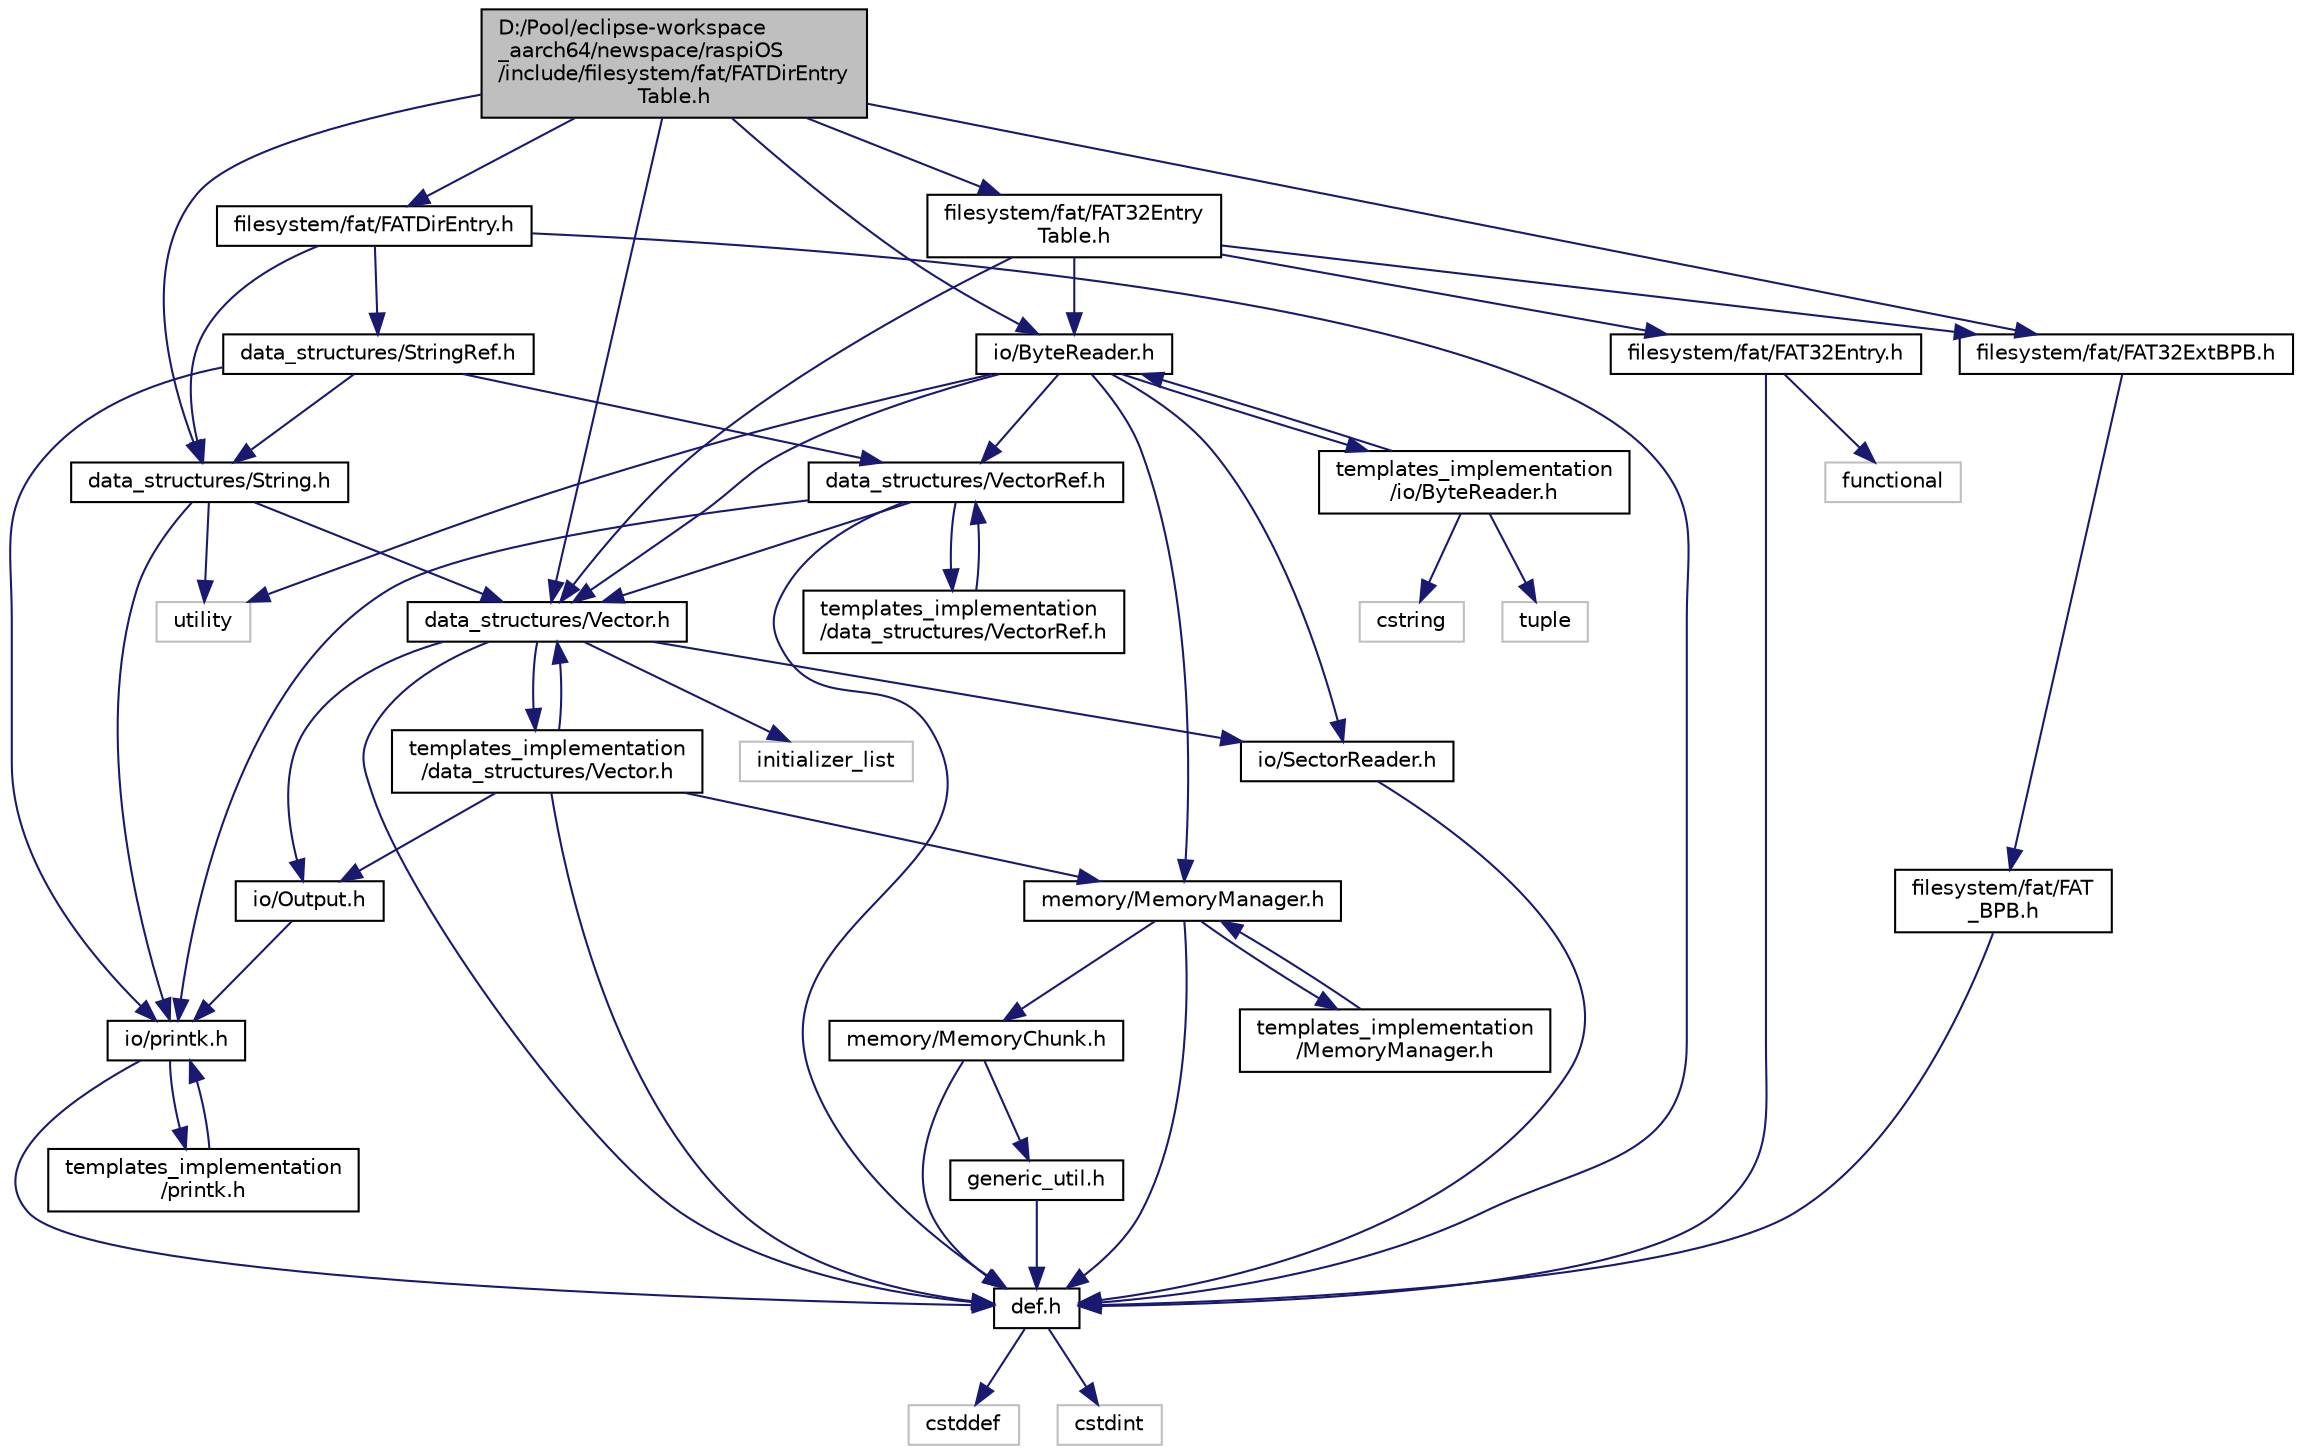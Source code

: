 digraph "D:/Pool/eclipse-workspace_aarch64/newspace/raspiOS/include/filesystem/fat/FATDirEntryTable.h"
{
  edge [fontname="Helvetica",fontsize="10",labelfontname="Helvetica",labelfontsize="10"];
  node [fontname="Helvetica",fontsize="10",shape=record];
  Node1129 [label="D:/Pool/eclipse-workspace\l_aarch64/newspace/raspiOS\l/include/filesystem/fat/FATDirEntry\lTable.h",height=0.2,width=0.4,color="black", fillcolor="grey75", style="filled", fontcolor="black"];
  Node1129 -> Node1130 [color="midnightblue",fontsize="10",style="solid",fontname="Helvetica"];
  Node1130 [label="data_structures/Vector.h",height=0.2,width=0.4,color="black", fillcolor="white", style="filled",URL="$d0/d70/data__structures_2_vector_8h.html"];
  Node1130 -> Node1131 [color="midnightblue",fontsize="10",style="solid",fontname="Helvetica"];
  Node1131 [label="def.h",height=0.2,width=0.4,color="black", fillcolor="white", style="filled",URL="$d4/da4/def_8h.html"];
  Node1131 -> Node1132 [color="midnightblue",fontsize="10",style="solid",fontname="Helvetica"];
  Node1132 [label="cstddef",height=0.2,width=0.4,color="grey75", fillcolor="white", style="filled"];
  Node1131 -> Node1133 [color="midnightblue",fontsize="10",style="solid",fontname="Helvetica"];
  Node1133 [label="cstdint",height=0.2,width=0.4,color="grey75", fillcolor="white", style="filled"];
  Node1130 -> Node1134 [color="midnightblue",fontsize="10",style="solid",fontname="Helvetica"];
  Node1134 [label="initializer_list",height=0.2,width=0.4,color="grey75", fillcolor="white", style="filled"];
  Node1130 -> Node1135 [color="midnightblue",fontsize="10",style="solid",fontname="Helvetica"];
  Node1135 [label="io/SectorReader.h",height=0.2,width=0.4,color="black", fillcolor="white", style="filled",URL="$db/d73/_sector_reader_8h.html"];
  Node1135 -> Node1131 [color="midnightblue",fontsize="10",style="solid",fontname="Helvetica"];
  Node1130 -> Node1136 [color="midnightblue",fontsize="10",style="solid",fontname="Helvetica"];
  Node1136 [label="io/Output.h",height=0.2,width=0.4,color="black", fillcolor="white", style="filled",URL="$d6/d77/_output_8h.html"];
  Node1136 -> Node1137 [color="midnightblue",fontsize="10",style="solid",fontname="Helvetica"];
  Node1137 [label="io/printk.h",height=0.2,width=0.4,color="black", fillcolor="white", style="filled",URL="$dd/d17/io_2printk_8h.html"];
  Node1137 -> Node1131 [color="midnightblue",fontsize="10",style="solid",fontname="Helvetica"];
  Node1137 -> Node1138 [color="midnightblue",fontsize="10",style="solid",fontname="Helvetica"];
  Node1138 [label="templates_implementation\l/printk.h",height=0.2,width=0.4,color="black", fillcolor="white", style="filled",URL="$d7/d95/templates__implementation_2printk_8h.html"];
  Node1138 -> Node1137 [color="midnightblue",fontsize="10",style="solid",fontname="Helvetica"];
  Node1130 -> Node1139 [color="midnightblue",fontsize="10",style="solid",fontname="Helvetica"];
  Node1139 [label="templates_implementation\l/data_structures/Vector.h",height=0.2,width=0.4,color="black", fillcolor="white", style="filled",URL="$d6/d5d/templates__implementation_2data__structures_2_vector_8h.html"];
  Node1139 -> Node1131 [color="midnightblue",fontsize="10",style="solid",fontname="Helvetica"];
  Node1139 -> Node1130 [color="midnightblue",fontsize="10",style="solid",fontname="Helvetica"];
  Node1139 -> Node1140 [color="midnightblue",fontsize="10",style="solid",fontname="Helvetica"];
  Node1140 [label="memory/MemoryManager.h",height=0.2,width=0.4,color="black", fillcolor="white", style="filled",URL="$d6/d76/memory_2_memory_manager_8h.html"];
  Node1140 -> Node1131 [color="midnightblue",fontsize="10",style="solid",fontname="Helvetica"];
  Node1140 -> Node1141 [color="midnightblue",fontsize="10",style="solid",fontname="Helvetica"];
  Node1141 [label="memory/MemoryChunk.h",height=0.2,width=0.4,color="black", fillcolor="white", style="filled",URL="$d9/df6/_memory_chunk_8h.html"];
  Node1141 -> Node1131 [color="midnightblue",fontsize="10",style="solid",fontname="Helvetica"];
  Node1141 -> Node1142 [color="midnightblue",fontsize="10",style="solid",fontname="Helvetica"];
  Node1142 [label="generic_util.h",height=0.2,width=0.4,color="black", fillcolor="white", style="filled",URL="$d6/d93/generic__util_8h.html"];
  Node1142 -> Node1131 [color="midnightblue",fontsize="10",style="solid",fontname="Helvetica"];
  Node1140 -> Node1143 [color="midnightblue",fontsize="10",style="solid",fontname="Helvetica"];
  Node1143 [label="templates_implementation\l/MemoryManager.h",height=0.2,width=0.4,color="black", fillcolor="white", style="filled",URL="$dd/d2b/templates__implementation_2_memory_manager_8h.html"];
  Node1143 -> Node1140 [color="midnightblue",fontsize="10",style="solid",fontname="Helvetica"];
  Node1139 -> Node1136 [color="midnightblue",fontsize="10",style="solid",fontname="Helvetica"];
  Node1129 -> Node1144 [color="midnightblue",fontsize="10",style="solid",fontname="Helvetica"];
  Node1144 [label="filesystem/fat/FATDirEntry.h",height=0.2,width=0.4,color="black", fillcolor="white", style="filled",URL="$d9/de5/_f_a_t_dir_entry_8h.html"];
  Node1144 -> Node1131 [color="midnightblue",fontsize="10",style="solid",fontname="Helvetica"];
  Node1144 -> Node1145 [color="midnightblue",fontsize="10",style="solid",fontname="Helvetica"];
  Node1145 [label="data_structures/String.h",height=0.2,width=0.4,color="black", fillcolor="white", style="filled",URL="$db/db5/_string_8h.html"];
  Node1145 -> Node1130 [color="midnightblue",fontsize="10",style="solid",fontname="Helvetica"];
  Node1145 -> Node1137 [color="midnightblue",fontsize="10",style="solid",fontname="Helvetica"];
  Node1145 -> Node1146 [color="midnightblue",fontsize="10",style="solid",fontname="Helvetica"];
  Node1146 [label="utility",height=0.2,width=0.4,color="grey75", fillcolor="white", style="filled"];
  Node1144 -> Node1147 [color="midnightblue",fontsize="10",style="solid",fontname="Helvetica"];
  Node1147 [label="data_structures/StringRef.h",height=0.2,width=0.4,color="black", fillcolor="white", style="filled",URL="$da/d55/_string_ref_8h.html"];
  Node1147 -> Node1148 [color="midnightblue",fontsize="10",style="solid",fontname="Helvetica"];
  Node1148 [label="data_structures/VectorRef.h",height=0.2,width=0.4,color="black", fillcolor="white", style="filled",URL="$da/d95/data__structures_2_vector_ref_8h.html"];
  Node1148 -> Node1131 [color="midnightblue",fontsize="10",style="solid",fontname="Helvetica"];
  Node1148 -> Node1130 [color="midnightblue",fontsize="10",style="solid",fontname="Helvetica"];
  Node1148 -> Node1137 [color="midnightblue",fontsize="10",style="solid",fontname="Helvetica"];
  Node1148 -> Node1149 [color="midnightblue",fontsize="10",style="solid",fontname="Helvetica"];
  Node1149 [label="templates_implementation\l/data_structures/VectorRef.h",height=0.2,width=0.4,color="black", fillcolor="white", style="filled",URL="$d0/d4d/templates__implementation_2data__structures_2_vector_ref_8h.html"];
  Node1149 -> Node1148 [color="midnightblue",fontsize="10",style="solid",fontname="Helvetica"];
  Node1147 -> Node1145 [color="midnightblue",fontsize="10",style="solid",fontname="Helvetica"];
  Node1147 -> Node1137 [color="midnightblue",fontsize="10",style="solid",fontname="Helvetica"];
  Node1129 -> Node1150 [color="midnightblue",fontsize="10",style="solid",fontname="Helvetica"];
  Node1150 [label="filesystem/fat/FAT32ExtBPB.h",height=0.2,width=0.4,color="black", fillcolor="white", style="filled",URL="$d5/dca/_f_a_t32_ext_b_p_b_8h.html"];
  Node1150 -> Node1151 [color="midnightblue",fontsize="10",style="solid",fontname="Helvetica"];
  Node1151 [label="filesystem/fat/FAT\l_BPB.h",height=0.2,width=0.4,color="black", fillcolor="white", style="filled",URL="$d9/dab/_f_a_t___b_p_b_8h.html"];
  Node1151 -> Node1131 [color="midnightblue",fontsize="10",style="solid",fontname="Helvetica"];
  Node1129 -> Node1152 [color="midnightblue",fontsize="10",style="solid",fontname="Helvetica"];
  Node1152 [label="filesystem/fat/FAT32Entry\lTable.h",height=0.2,width=0.4,color="black", fillcolor="white", style="filled",URL="$de/dca/_f_a_t32_entry_table_8h.html"];
  Node1152 -> Node1130 [color="midnightblue",fontsize="10",style="solid",fontname="Helvetica"];
  Node1152 -> Node1153 [color="midnightblue",fontsize="10",style="solid",fontname="Helvetica"];
  Node1153 [label="filesystem/fat/FAT32Entry.h",height=0.2,width=0.4,color="black", fillcolor="white", style="filled",URL="$d0/db9/_f_a_t32_entry_8h.html"];
  Node1153 -> Node1131 [color="midnightblue",fontsize="10",style="solid",fontname="Helvetica"];
  Node1153 -> Node1154 [color="midnightblue",fontsize="10",style="solid",fontname="Helvetica"];
  Node1154 [label="functional",height=0.2,width=0.4,color="grey75", fillcolor="white", style="filled"];
  Node1152 -> Node1150 [color="midnightblue",fontsize="10",style="solid",fontname="Helvetica"];
  Node1152 -> Node1155 [color="midnightblue",fontsize="10",style="solid",fontname="Helvetica"];
  Node1155 [label="io/ByteReader.h",height=0.2,width=0.4,color="black", fillcolor="white", style="filled",URL="$da/db6/io_2_byte_reader_8h.html"];
  Node1155 -> Node1135 [color="midnightblue",fontsize="10",style="solid",fontname="Helvetica"];
  Node1155 -> Node1140 [color="midnightblue",fontsize="10",style="solid",fontname="Helvetica"];
  Node1155 -> Node1130 [color="midnightblue",fontsize="10",style="solid",fontname="Helvetica"];
  Node1155 -> Node1148 [color="midnightblue",fontsize="10",style="solid",fontname="Helvetica"];
  Node1155 -> Node1146 [color="midnightblue",fontsize="10",style="solid",fontname="Helvetica"];
  Node1155 -> Node1156 [color="midnightblue",fontsize="10",style="solid",fontname="Helvetica"];
  Node1156 [label="templates_implementation\l/io/ByteReader.h",height=0.2,width=0.4,color="black", fillcolor="white", style="filled",URL="$de/d51/templates__implementation_2io_2_byte_reader_8h.html"];
  Node1156 -> Node1155 [color="midnightblue",fontsize="10",style="solid",fontname="Helvetica"];
  Node1156 -> Node1157 [color="midnightblue",fontsize="10",style="solid",fontname="Helvetica"];
  Node1157 [label="tuple",height=0.2,width=0.4,color="grey75", fillcolor="white", style="filled"];
  Node1156 -> Node1158 [color="midnightblue",fontsize="10",style="solid",fontname="Helvetica"];
  Node1158 [label="cstring",height=0.2,width=0.4,color="grey75", fillcolor="white", style="filled"];
  Node1129 -> Node1145 [color="midnightblue",fontsize="10",style="solid",fontname="Helvetica"];
  Node1129 -> Node1155 [color="midnightblue",fontsize="10",style="solid",fontname="Helvetica"];
}
